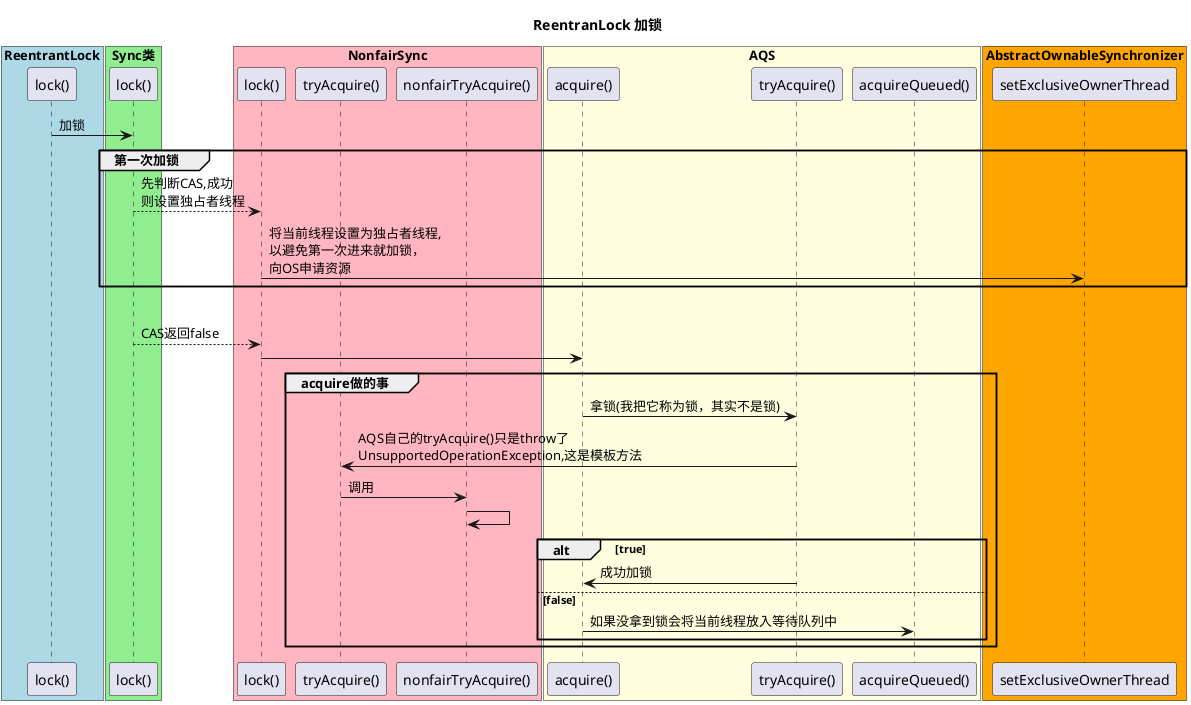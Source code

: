 @startuml

title ReentranLock 加锁

box "ReentrantLock" #LightBlue
    participant "lock()" as RLock
end box

box "Sync类" #LightGreen
    participant "lock()" as SLock
end box

box "NonfairSync" #LightPink
    participant "lock()" as NFLock
    participant "tryAcquire()" as NFTAc
    participant "nonfairTryAcquire()" as NFNFTAc
end box

box "AQS"  #LightYellow
    participant "acquire()" as AQSAc
    participant "tryAcquire()" as AQStAc
    participant "acquireQueued()" as AQSacQu
end box

box "AbstractOwnableSynchronizer"  #Orange
    participant setExclusiveOwnerThread as setEx
end box




RLock -> SLock:  加锁

group 第一次加锁
    SLock --> NFLock: 先判断CAS,成功\n则设置独占者线程
    NFLock -> setEx: 将当前线程设置为独占者线程,\n以避免第一次进来就加锁，\n向OS申请资源
end

group 第二次加锁

    SLock --> NFLock: CAS返回false
    NFLock -> AQSAc:
    group acquire做的事
    AQSAc  -> AQStAc: 拿锁(我把它称为锁，其实不是锁)
    AQStAc -> NFTAc: AQS自己的tryAcquire()只是throw了\nUnsupportedOperationException,这是模板方法
    NFTAc  -> NFNFTAc: 调用
    NFNFTAc ->NFNFTAc:
        alt true
        AQStAc -> AQSAc: 成功加锁
        else false
        AQSAc -> AQSacQu: 如果没拿到锁会将当前线程放入等待队列中
    end



end
@enduml